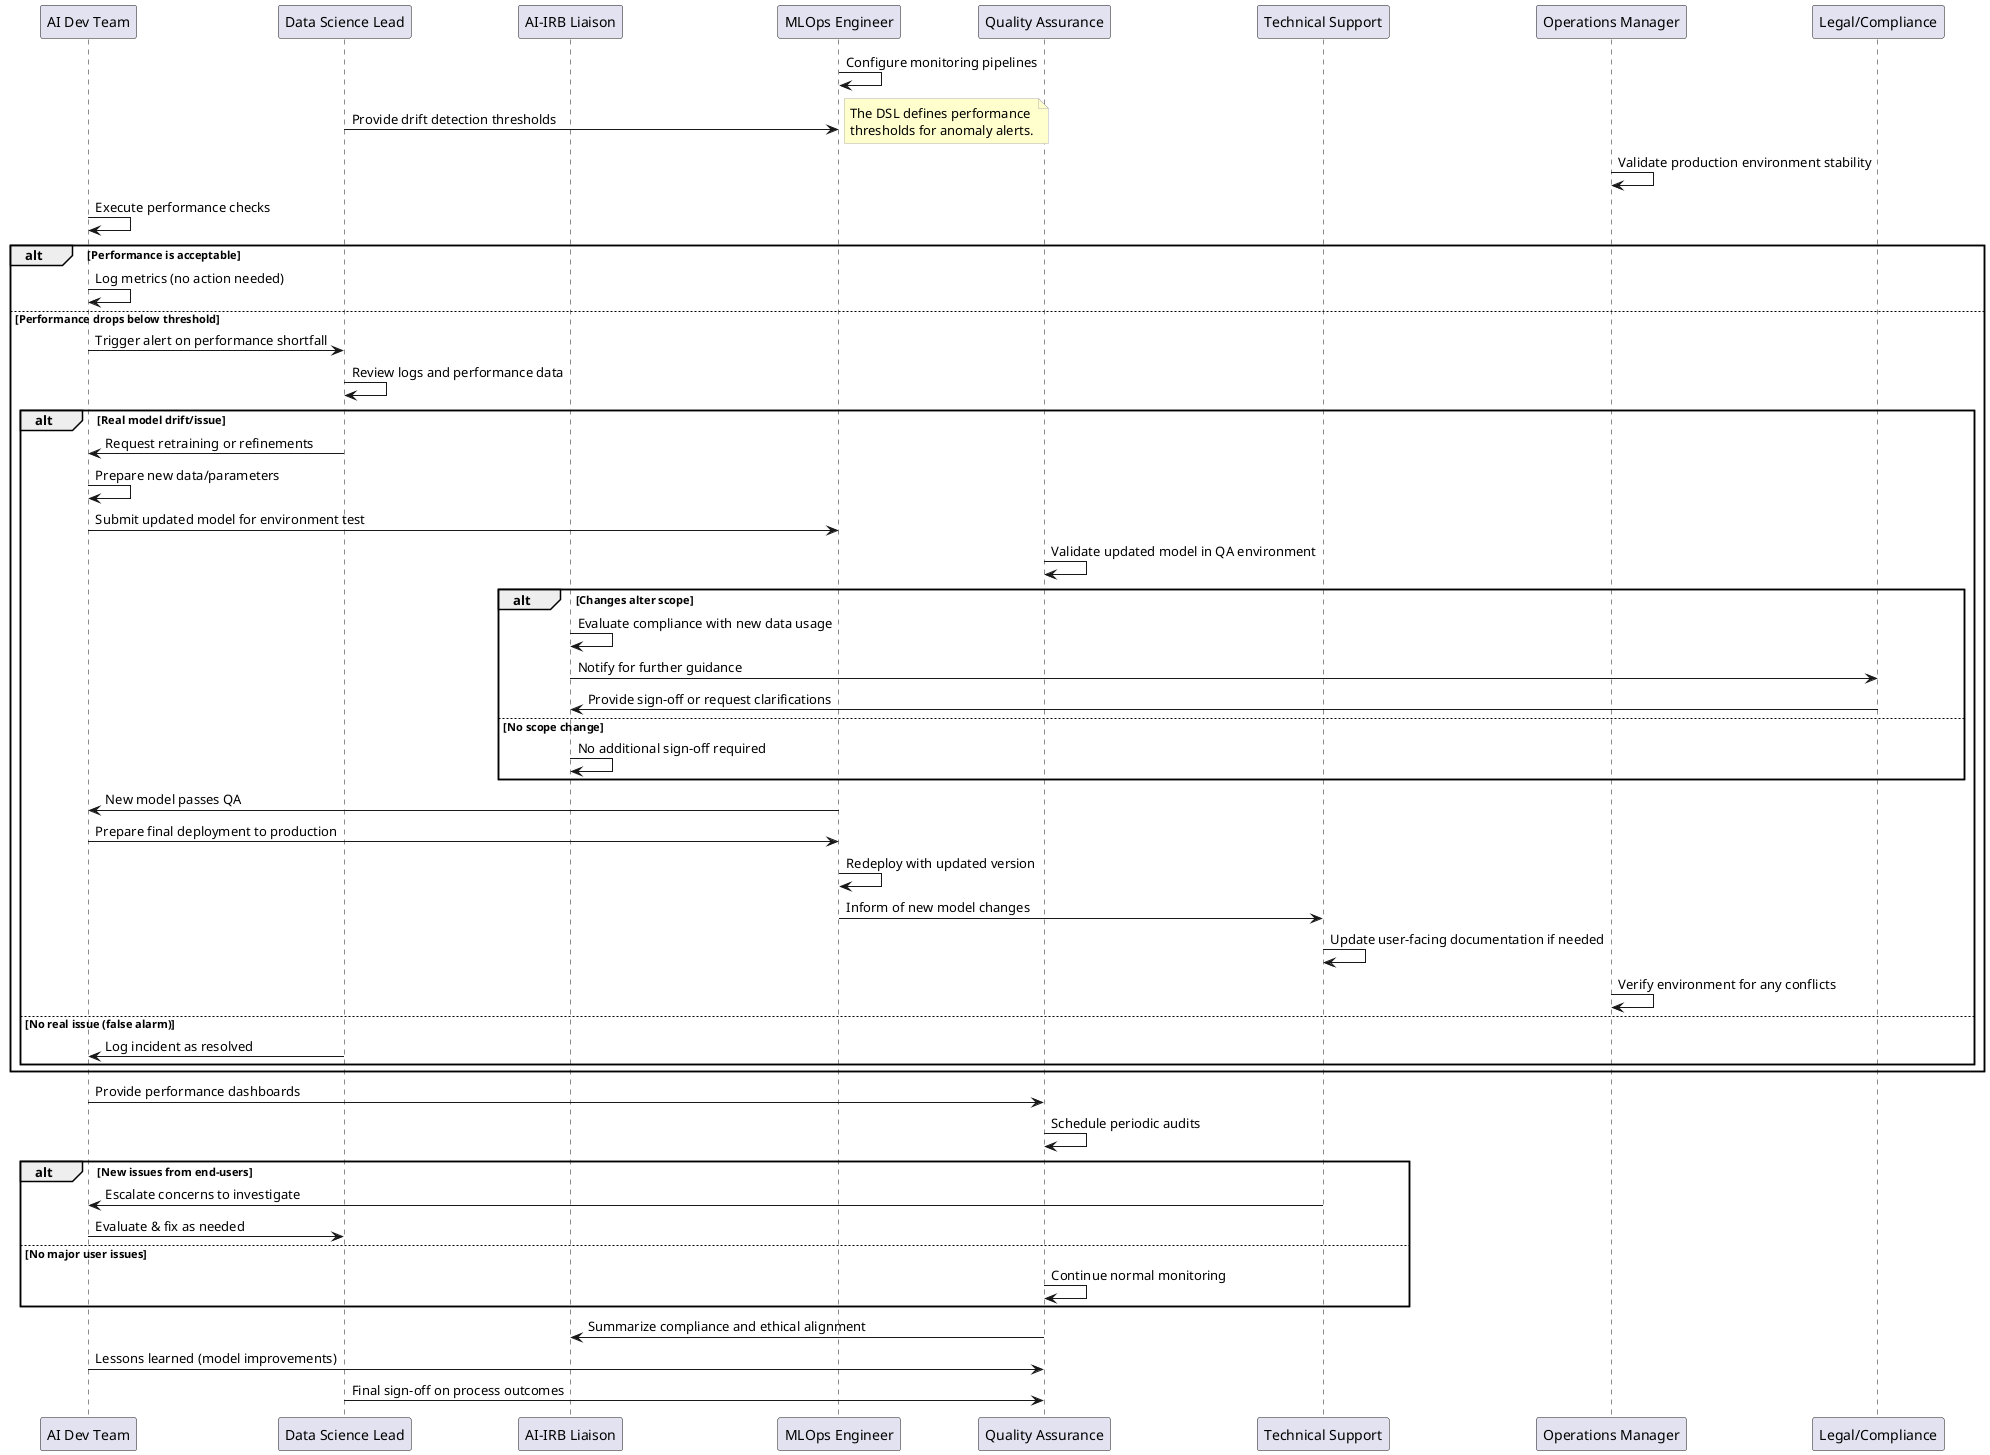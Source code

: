 @startuml
skinparam participantPadding 10
skinparam boxPadding 10
skinparam notePadding 5
skinparam noteBackgroundColor #FFFFCE
skinparam noteBorderColor #B2B2B2

' Define participants (short names)
participant "AI Dev Team" as Dev
participant "Data Science Lead" as DSL
participant "AI-IRB Liaison" as IRB
participant "MLOps Engineer" as MLOps
participant "Quality Assurance" as QA
participant "Technical Support" as TS
participant "Operations Manager" as Ops
participant "Legal/Compliance" as Legal

' 1. MLOps sets up automated monitoring
MLOps -> MLOps: Configure monitoring pipelines

' 2. Data Science Lead provides drift guidelines
DSL -> MLOps: Provide drift detection thresholds
note right
  The DSL defines performance
  thresholds for anomaly alerts.
end note

' 3. Ops ensures stable production environment
Ops -> Ops: Validate production environment stability

' 4. AI Dev Team runs periodic checks
Dev -> Dev: Execute performance checks

' 5. alt Performance within acceptable range
alt Performance is acceptable
  Dev -> Dev: Log metrics (no action needed)
else Performance drops below threshold
  Dev -> DSL: Trigger alert on performance shortfall
  DSL -> DSL: Review logs and performance data

  ' 6. alt Real issue found
  alt Real model drift/issue
    DSL -> Dev: Request retraining or refinements
    Dev -> Dev: Prepare new data/parameters

    ' 7. Developer updates code/pipelines
    Dev -> MLOps: Submit updated model for environment test

    ' 8. QA organizes test environment
    QA -> QA: Validate updated model in QA environment

    ' 9. IRB checks compliance if scope changed
    alt Changes alter scope
      IRB -> IRB: Evaluate compliance with new data usage
      IRB -> Legal: Notify for further guidance
      Legal -> IRB: Provide sign-off or request clarifications
    else No scope change
      IRB -> IRB: No additional sign-off required
    end

    ' 10. If approved, MLOps deploys new model
    MLOps -> Dev: New model passes QA
    Dev -> MLOps: Prepare final deployment to production
    MLOps -> MLOps: Redeploy with updated version

    ' 11. Technical Support is notified
    MLOps -> TS: Inform of new model changes
    TS -> TS: Update user-facing documentation if needed

    Ops -> Ops: Verify environment for any conflicts

  else No real issue (false alarm)
    DSL -> Dev: Log incident as resolved
  end
end

' 12. Post-implementation and ongoing maintenance
Dev -> QA: Provide performance dashboards
QA -> QA: Schedule periodic audits

' 13. alt Additional user complaints
alt New issues from end-users
  TS -> Dev: Escalate concerns to investigate
  Dev -> DSL: Evaluate & fix as needed
else No major user issues
  QA -> QA: Continue normal monitoring
end

' 14. Post-Implementation Review
QA -> IRB: Summarize compliance and ethical alignment
Dev -> QA: Lessons learned (model improvements)
DSL -> QA: Final sign-off on process outcomes

@enduml
